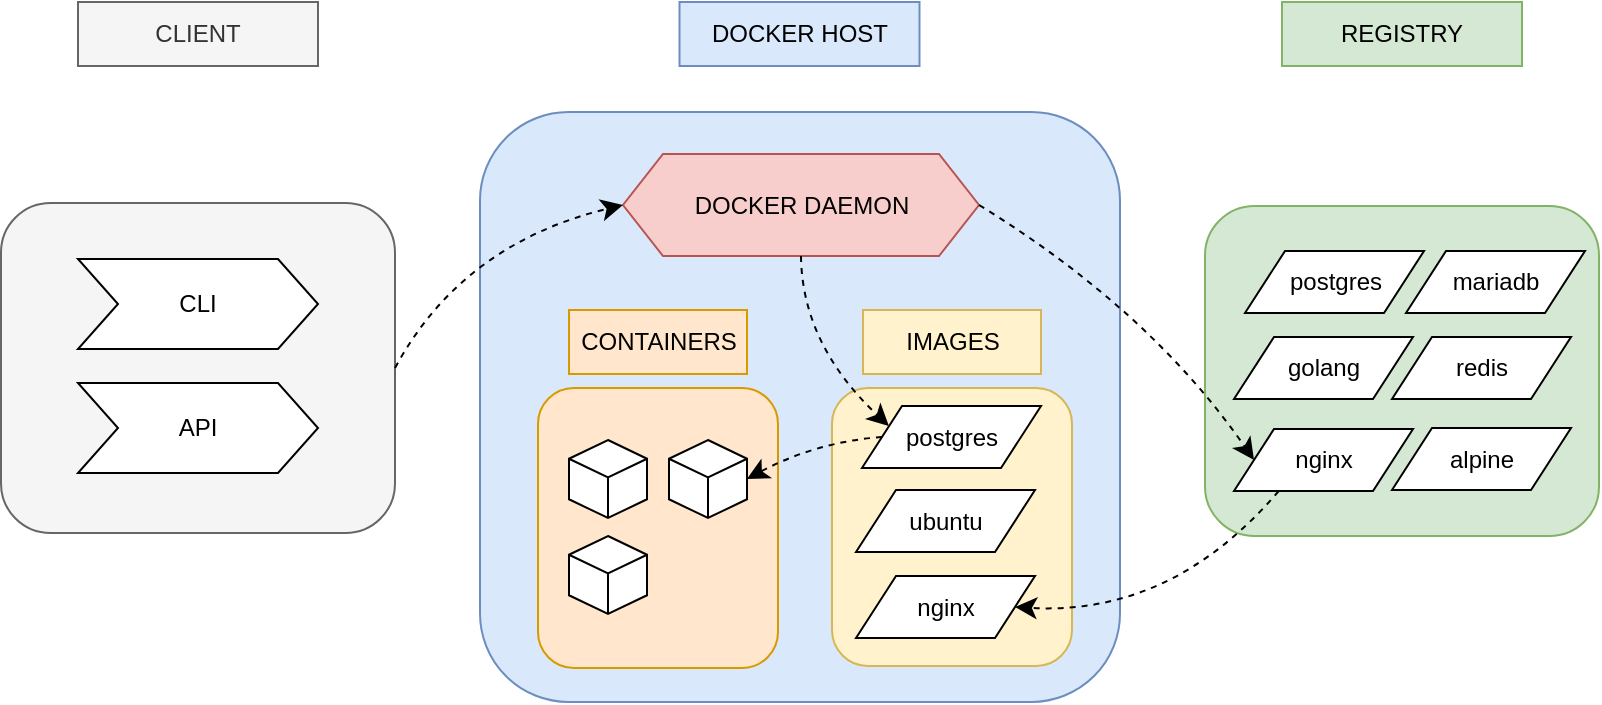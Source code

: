 <mxfile version="24.2.5" type="device">
  <diagram name="Page-1" id="s0GkFnKRO5kl5qIvAabD">
    <mxGraphModel dx="1042" dy="538" grid="0" gridSize="10" guides="1" tooltips="1" connect="1" arrows="1" fold="1" page="0" pageScale="1" pageWidth="827" pageHeight="1169" math="0" shadow="0">
      <root>
        <mxCell id="0" />
        <mxCell id="1" parent="0" />
        <mxCell id="yvyM9De7ikoliiOCbXH--16" value="" style="rounded=1;whiteSpace=wrap;html=1;fillColor=#f5f5f5;fontColor=#333333;strokeColor=#666666;" vertex="1" parent="1">
          <mxGeometry x="-7.5" y="183.5" width="197" height="165" as="geometry" />
        </mxCell>
        <mxCell id="yvyM9De7ikoliiOCbXH--17" value="CLIENT" style="rounded=0;whiteSpace=wrap;html=1;fillColor=#f5f5f5;fontColor=#333333;strokeColor=#666666;" vertex="1" parent="1">
          <mxGeometry x="31" y="83" width="120" height="32" as="geometry" />
        </mxCell>
        <mxCell id="yvyM9De7ikoliiOCbXH--18" value="" style="rounded=1;whiteSpace=wrap;html=1;fillColor=#dae8fc;strokeColor=#6c8ebf;" vertex="1" parent="1">
          <mxGeometry x="232" y="138" width="320" height="295" as="geometry" />
        </mxCell>
        <mxCell id="yvyM9De7ikoliiOCbXH--19" value="DOCKER HOST" style="rounded=0;whiteSpace=wrap;html=1;fillColor=#dae8fc;strokeColor=#6c8ebf;" vertex="1" parent="1">
          <mxGeometry x="331.75" y="83" width="120" height="32" as="geometry" />
        </mxCell>
        <mxCell id="yvyM9De7ikoliiOCbXH--21" value="REGISTRY" style="rounded=0;whiteSpace=wrap;html=1;fillColor=#d5e8d4;strokeColor=#82b366;" vertex="1" parent="1">
          <mxGeometry x="633" y="83" width="120" height="32" as="geometry" />
        </mxCell>
        <mxCell id="yvyM9De7ikoliiOCbXH--22" value="CLI" style="shape=step;perimeter=stepPerimeter;whiteSpace=wrap;html=1;fixedSize=1;" vertex="1" parent="1">
          <mxGeometry x="31" y="211.5" width="120" height="45" as="geometry" />
        </mxCell>
        <mxCell id="yvyM9De7ikoliiOCbXH--23" value="API" style="shape=step;perimeter=stepPerimeter;whiteSpace=wrap;html=1;fixedSize=1;" vertex="1" parent="1">
          <mxGeometry x="31" y="273.5" width="120" height="45" as="geometry" />
        </mxCell>
        <mxCell id="yvyM9De7ikoliiOCbXH--24" value="DOCKER DAEMON" style="shape=hexagon;perimeter=hexagonPerimeter2;whiteSpace=wrap;html=1;fixedSize=1;fillColor=#f8cecc;strokeColor=#b85450;" vertex="1" parent="1">
          <mxGeometry x="303.5" y="159" width="178" height="51" as="geometry" />
        </mxCell>
        <mxCell id="yvyM9De7ikoliiOCbXH--25" value="" style="rounded=1;whiteSpace=wrap;html=1;fillColor=#ffe6cc;strokeColor=#d79b00;" vertex="1" parent="1">
          <mxGeometry x="261" y="276" width="120" height="140" as="geometry" />
        </mxCell>
        <mxCell id="yvyM9De7ikoliiOCbXH--26" value="" style="rounded=1;whiteSpace=wrap;html=1;fillColor=#fff2cc;strokeColor=#d6b656;" vertex="1" parent="1">
          <mxGeometry x="408" y="276" width="120" height="139" as="geometry" />
        </mxCell>
        <mxCell id="yvyM9De7ikoliiOCbXH--27" value="CONTAINERS" style="rounded=0;whiteSpace=wrap;html=1;fillColor=#ffe6cc;strokeColor=#d79b00;" vertex="1" parent="1">
          <mxGeometry x="276.5" y="237" width="89" height="32" as="geometry" />
        </mxCell>
        <mxCell id="yvyM9De7ikoliiOCbXH--28" value="IMAGES" style="rounded=0;whiteSpace=wrap;html=1;fillColor=#fff2cc;strokeColor=#d6b656;" vertex="1" parent="1">
          <mxGeometry x="423.5" y="237" width="89" height="32" as="geometry" />
        </mxCell>
        <mxCell id="yvyM9De7ikoliiOCbXH--30" value="" style="html=1;whiteSpace=wrap;shape=isoCube2;backgroundOutline=1;isoAngle=15;" vertex="1" parent="1">
          <mxGeometry x="276.5" y="302" width="39" height="39" as="geometry" />
        </mxCell>
        <mxCell id="yvyM9De7ikoliiOCbXH--31" value="" style="html=1;whiteSpace=wrap;shape=isoCube2;backgroundOutline=1;isoAngle=15;" vertex="1" parent="1">
          <mxGeometry x="326.5" y="302" width="39" height="39" as="geometry" />
        </mxCell>
        <mxCell id="yvyM9De7ikoliiOCbXH--32" value="" style="html=1;whiteSpace=wrap;shape=isoCube2;backgroundOutline=1;isoAngle=15;" vertex="1" parent="1">
          <mxGeometry x="276.5" y="350" width="39" height="39" as="geometry" />
        </mxCell>
        <mxCell id="yvyM9De7ikoliiOCbXH--33" value="postgres" style="shape=parallelogram;perimeter=parallelogramPerimeter;whiteSpace=wrap;html=1;fixedSize=1;" vertex="1" parent="1">
          <mxGeometry x="423" y="285" width="89.5" height="31" as="geometry" />
        </mxCell>
        <mxCell id="yvyM9De7ikoliiOCbXH--34" value="ubuntu" style="shape=parallelogram;perimeter=parallelogramPerimeter;whiteSpace=wrap;html=1;fixedSize=1;" vertex="1" parent="1">
          <mxGeometry x="420" y="327" width="89.5" height="31" as="geometry" />
        </mxCell>
        <mxCell id="yvyM9De7ikoliiOCbXH--35" value="nginx" style="shape=parallelogram;perimeter=parallelogramPerimeter;whiteSpace=wrap;html=1;fixedSize=1;" vertex="1" parent="1">
          <mxGeometry x="420" y="370" width="89.5" height="31" as="geometry" />
        </mxCell>
        <mxCell id="yvyM9De7ikoliiOCbXH--37" value="" style="rounded=1;whiteSpace=wrap;html=1;fillColor=#d5e8d4;strokeColor=#82b366;" vertex="1" parent="1">
          <mxGeometry x="594.5" y="185" width="197" height="165" as="geometry" />
        </mxCell>
        <mxCell id="yvyM9De7ikoliiOCbXH--36" value="postgres" style="shape=parallelogram;perimeter=parallelogramPerimeter;whiteSpace=wrap;html=1;fixedSize=1;" vertex="1" parent="1">
          <mxGeometry x="614.5" y="207.5" width="89.5" height="31" as="geometry" />
        </mxCell>
        <mxCell id="yvyM9De7ikoliiOCbXH--38" value="golang" style="shape=parallelogram;perimeter=parallelogramPerimeter;whiteSpace=wrap;html=1;fixedSize=1;" vertex="1" parent="1">
          <mxGeometry x="609" y="250.5" width="89.5" height="31" as="geometry" />
        </mxCell>
        <mxCell id="yvyM9De7ikoliiOCbXH--39" value="nginx" style="shape=parallelogram;perimeter=parallelogramPerimeter;whiteSpace=wrap;html=1;fixedSize=1;" vertex="1" parent="1">
          <mxGeometry x="609" y="296.5" width="89.5" height="31" as="geometry" />
        </mxCell>
        <mxCell id="yvyM9De7ikoliiOCbXH--41" value="mariadb" style="shape=parallelogram;perimeter=parallelogramPerimeter;whiteSpace=wrap;html=1;fixedSize=1;" vertex="1" parent="1">
          <mxGeometry x="695" y="207.5" width="89.5" height="31" as="geometry" />
        </mxCell>
        <mxCell id="yvyM9De7ikoliiOCbXH--42" value="redis" style="shape=parallelogram;perimeter=parallelogramPerimeter;whiteSpace=wrap;html=1;fixedSize=1;" vertex="1" parent="1">
          <mxGeometry x="688" y="250.5" width="89.5" height="31" as="geometry" />
        </mxCell>
        <mxCell id="yvyM9De7ikoliiOCbXH--43" value="alpine" style="shape=parallelogram;perimeter=parallelogramPerimeter;whiteSpace=wrap;html=1;fixedSize=1;" vertex="1" parent="1">
          <mxGeometry x="688" y="296" width="89.5" height="31" as="geometry" />
        </mxCell>
        <mxCell id="yvyM9De7ikoliiOCbXH--44" value="" style="endArrow=classic;html=1;rounded=0;fontSize=12;startSize=8;endSize=8;curved=1;exitX=1;exitY=0.5;exitDx=0;exitDy=0;entryX=0;entryY=0.5;entryDx=0;entryDy=0;dashed=1;" edge="1" parent="1" source="yvyM9De7ikoliiOCbXH--16" target="yvyM9De7ikoliiOCbXH--24">
          <mxGeometry width="50" height="50" relative="1" as="geometry">
            <mxPoint x="325" y="284" as="sourcePoint" />
            <mxPoint x="375" y="234" as="targetPoint" />
            <Array as="points">
              <mxPoint x="223" y="204" />
            </Array>
          </mxGeometry>
        </mxCell>
        <mxCell id="yvyM9De7ikoliiOCbXH--45" value="" style="endArrow=classic;html=1;rounded=0;fontSize=12;startSize=8;endSize=8;curved=1;exitX=0.5;exitY=1;exitDx=0;exitDy=0;entryX=0;entryY=0.25;entryDx=0;entryDy=0;dashed=1;" edge="1" parent="1" source="yvyM9De7ikoliiOCbXH--24" target="yvyM9De7ikoliiOCbXH--33">
          <mxGeometry width="50" height="50" relative="1" as="geometry">
            <mxPoint x="201" y="278" as="sourcePoint" />
            <mxPoint x="314" y="195" as="targetPoint" />
            <Array as="points">
              <mxPoint x="393" y="254" />
            </Array>
          </mxGeometry>
        </mxCell>
        <mxCell id="yvyM9De7ikoliiOCbXH--46" value="" style="endArrow=classic;html=1;rounded=0;fontSize=12;startSize=8;endSize=8;curved=1;exitX=0;exitY=0.5;exitDx=0;exitDy=0;entryX=1;entryY=0.5;entryDx=0;entryDy=0;dashed=1;entryPerimeter=0;" edge="1" parent="1" source="yvyM9De7ikoliiOCbXH--33" target="yvyM9De7ikoliiOCbXH--31">
          <mxGeometry width="50" height="50" relative="1" as="geometry">
            <mxPoint x="403" y="220" as="sourcePoint" />
            <mxPoint x="446" y="305" as="targetPoint" />
            <Array as="points">
              <mxPoint x="400" y="303" />
            </Array>
          </mxGeometry>
        </mxCell>
        <mxCell id="yvyM9De7ikoliiOCbXH--48" value="" style="endArrow=classic;html=1;rounded=0;fontSize=12;startSize=8;endSize=8;curved=1;exitX=1;exitY=0.5;exitDx=0;exitDy=0;entryX=0;entryY=0.5;entryDx=0;entryDy=0;dashed=1;" edge="1" parent="1" source="yvyM9De7ikoliiOCbXH--24" target="yvyM9De7ikoliiOCbXH--39">
          <mxGeometry width="50" height="50" relative="1" as="geometry">
            <mxPoint x="403" y="220" as="sourcePoint" />
            <mxPoint x="446" y="305" as="targetPoint" />
            <Array as="points">
              <mxPoint x="567" y="237" />
            </Array>
          </mxGeometry>
        </mxCell>
        <mxCell id="yvyM9De7ikoliiOCbXH--49" value="" style="endArrow=classic;html=1;rounded=0;fontSize=12;startSize=8;endSize=8;curved=1;exitX=0.25;exitY=1;exitDx=0;exitDy=0;entryX=1;entryY=0.5;entryDx=0;entryDy=0;dashed=1;" edge="1" parent="1" source="yvyM9De7ikoliiOCbXH--39" target="yvyM9De7ikoliiOCbXH--35">
          <mxGeometry width="50" height="50" relative="1" as="geometry">
            <mxPoint x="533" y="350" as="sourcePoint" />
            <mxPoint x="670" y="477" as="targetPoint" />
            <Array as="points">
              <mxPoint x="578" y="390" />
            </Array>
          </mxGeometry>
        </mxCell>
      </root>
    </mxGraphModel>
  </diagram>
</mxfile>
